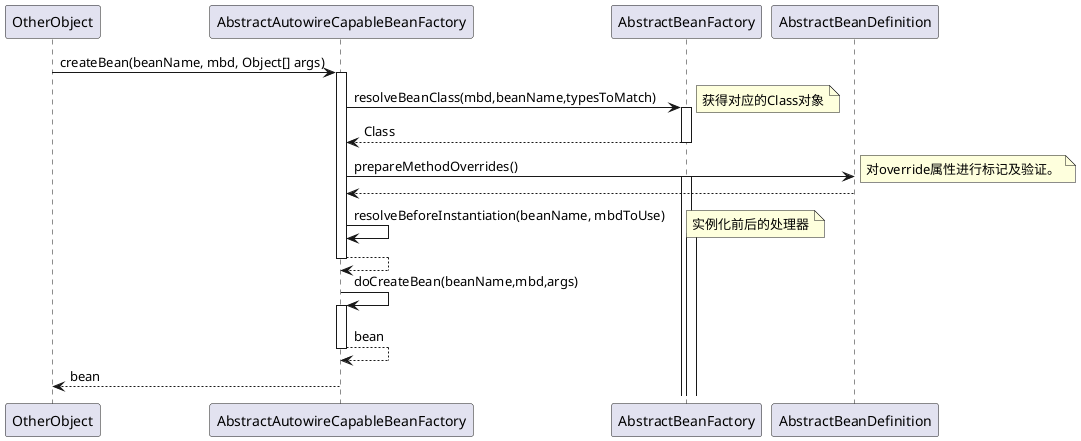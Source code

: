 @startuml
OtherObject -> AbstractAutowireCapableBeanFactory:createBean(beanName, mbd, Object[] args)
activate AbstractAutowireCapableBeanFactory
    AbstractAutowireCapableBeanFactory -> AbstractBeanFactory:resolveBeanClass(mbd,beanName,typesToMatch)
    note right:获得对应的Class对象
    activate AbstractBeanFactory
    return Class
'    deactivate   AbstractBeanFactory


    AbstractAutowireCapableBeanFactory -> AbstractBeanDefinition:prepareMethodOverrides()
    note right:对override属性进行标记及验证。
    activate AbstractBeanFactory
    return

    AbstractAutowireCapableBeanFactory -> AbstractAutowireCapableBeanFactory:resolveBeforeInstantiation(beanName, mbdToUse)
    note right:实例化前后的处理器
    activate AbstractBeanFactory
    return

    AbstractAutowireCapableBeanFactory -> AbstractAutowireCapableBeanFactory:doCreateBean(beanName,mbd,args)
    activate AbstractAutowireCapableBeanFactory
    return bean
return bean
@enduml